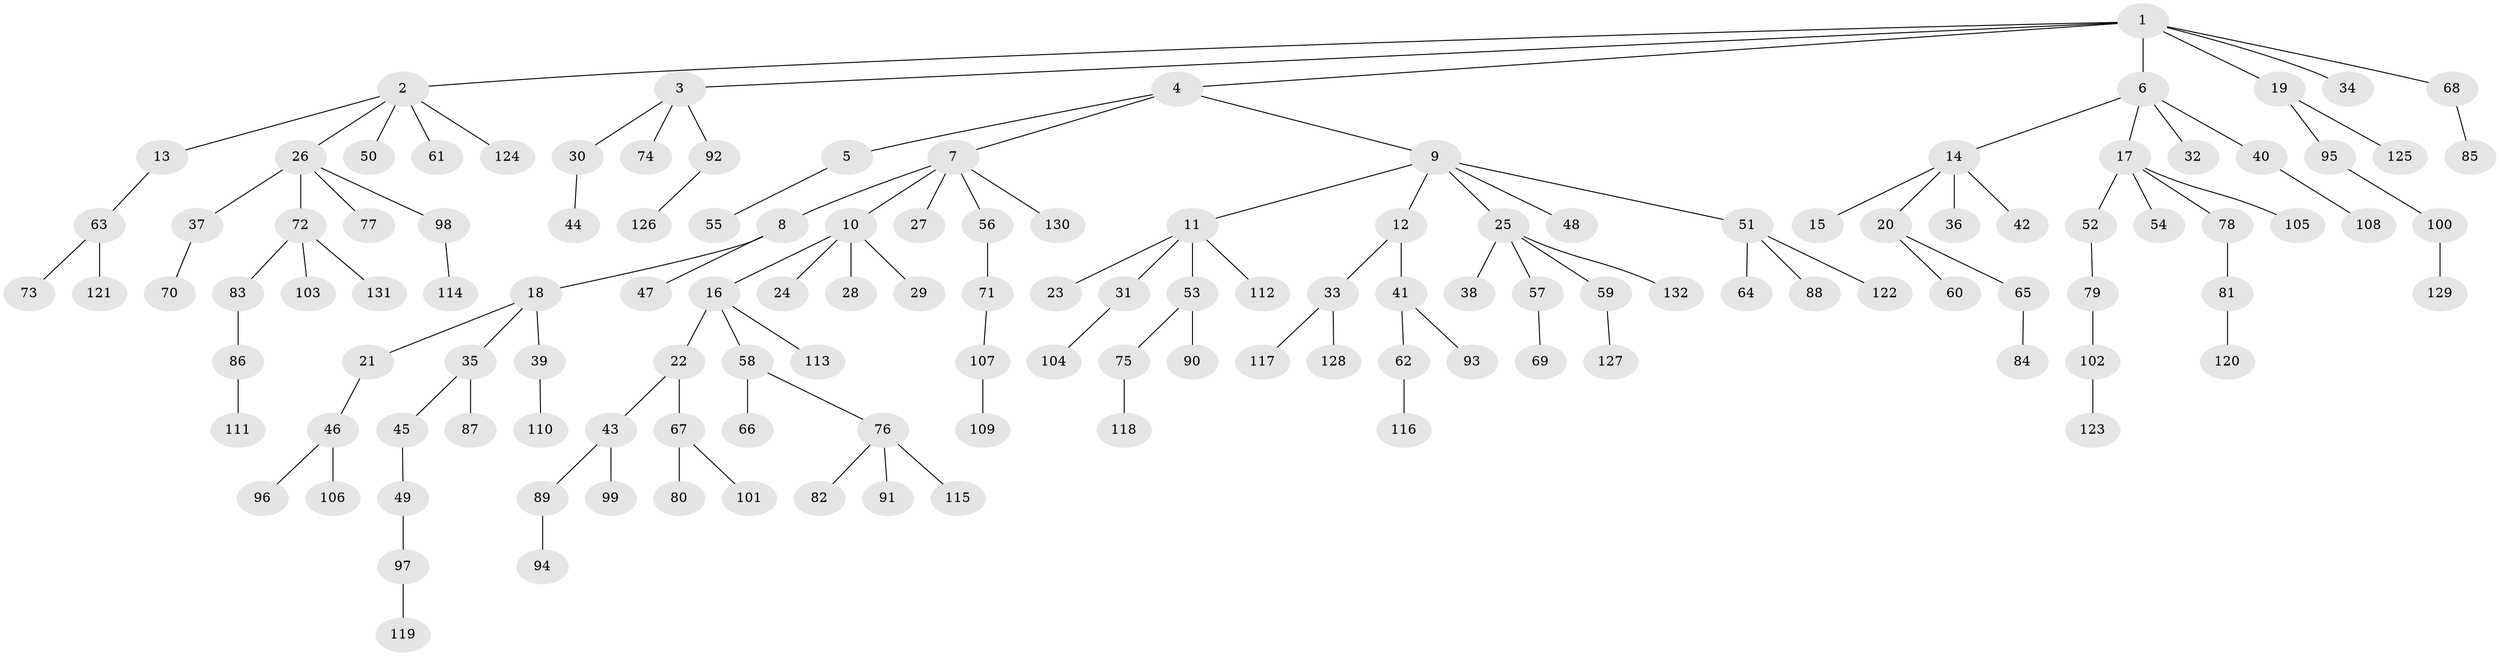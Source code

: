 // coarse degree distribution, {1: 0.5660377358490566, 3: 0.18867924528301888, 4: 0.07547169811320754, 5: 0.03773584905660377, 2: 0.11320754716981132, 6: 0.018867924528301886}
// Generated by graph-tools (version 1.1) at 2025/37/03/04/25 23:37:19]
// undirected, 132 vertices, 131 edges
graph export_dot {
  node [color=gray90,style=filled];
  1;
  2;
  3;
  4;
  5;
  6;
  7;
  8;
  9;
  10;
  11;
  12;
  13;
  14;
  15;
  16;
  17;
  18;
  19;
  20;
  21;
  22;
  23;
  24;
  25;
  26;
  27;
  28;
  29;
  30;
  31;
  32;
  33;
  34;
  35;
  36;
  37;
  38;
  39;
  40;
  41;
  42;
  43;
  44;
  45;
  46;
  47;
  48;
  49;
  50;
  51;
  52;
  53;
  54;
  55;
  56;
  57;
  58;
  59;
  60;
  61;
  62;
  63;
  64;
  65;
  66;
  67;
  68;
  69;
  70;
  71;
  72;
  73;
  74;
  75;
  76;
  77;
  78;
  79;
  80;
  81;
  82;
  83;
  84;
  85;
  86;
  87;
  88;
  89;
  90;
  91;
  92;
  93;
  94;
  95;
  96;
  97;
  98;
  99;
  100;
  101;
  102;
  103;
  104;
  105;
  106;
  107;
  108;
  109;
  110;
  111;
  112;
  113;
  114;
  115;
  116;
  117;
  118;
  119;
  120;
  121;
  122;
  123;
  124;
  125;
  126;
  127;
  128;
  129;
  130;
  131;
  132;
  1 -- 2;
  1 -- 3;
  1 -- 4;
  1 -- 6;
  1 -- 19;
  1 -- 34;
  1 -- 68;
  2 -- 13;
  2 -- 26;
  2 -- 50;
  2 -- 61;
  2 -- 124;
  3 -- 30;
  3 -- 74;
  3 -- 92;
  4 -- 5;
  4 -- 7;
  4 -- 9;
  5 -- 55;
  6 -- 14;
  6 -- 17;
  6 -- 32;
  6 -- 40;
  7 -- 8;
  7 -- 10;
  7 -- 27;
  7 -- 56;
  7 -- 130;
  8 -- 18;
  8 -- 47;
  9 -- 11;
  9 -- 12;
  9 -- 25;
  9 -- 48;
  9 -- 51;
  10 -- 16;
  10 -- 24;
  10 -- 28;
  10 -- 29;
  11 -- 23;
  11 -- 31;
  11 -- 53;
  11 -- 112;
  12 -- 33;
  12 -- 41;
  13 -- 63;
  14 -- 15;
  14 -- 20;
  14 -- 36;
  14 -- 42;
  16 -- 22;
  16 -- 58;
  16 -- 113;
  17 -- 52;
  17 -- 54;
  17 -- 78;
  17 -- 105;
  18 -- 21;
  18 -- 35;
  18 -- 39;
  19 -- 95;
  19 -- 125;
  20 -- 60;
  20 -- 65;
  21 -- 46;
  22 -- 43;
  22 -- 67;
  25 -- 38;
  25 -- 57;
  25 -- 59;
  25 -- 132;
  26 -- 37;
  26 -- 72;
  26 -- 77;
  26 -- 98;
  30 -- 44;
  31 -- 104;
  33 -- 117;
  33 -- 128;
  35 -- 45;
  35 -- 87;
  37 -- 70;
  39 -- 110;
  40 -- 108;
  41 -- 62;
  41 -- 93;
  43 -- 89;
  43 -- 99;
  45 -- 49;
  46 -- 96;
  46 -- 106;
  49 -- 97;
  51 -- 64;
  51 -- 88;
  51 -- 122;
  52 -- 79;
  53 -- 75;
  53 -- 90;
  56 -- 71;
  57 -- 69;
  58 -- 66;
  58 -- 76;
  59 -- 127;
  62 -- 116;
  63 -- 73;
  63 -- 121;
  65 -- 84;
  67 -- 80;
  67 -- 101;
  68 -- 85;
  71 -- 107;
  72 -- 83;
  72 -- 103;
  72 -- 131;
  75 -- 118;
  76 -- 82;
  76 -- 91;
  76 -- 115;
  78 -- 81;
  79 -- 102;
  81 -- 120;
  83 -- 86;
  86 -- 111;
  89 -- 94;
  92 -- 126;
  95 -- 100;
  97 -- 119;
  98 -- 114;
  100 -- 129;
  102 -- 123;
  107 -- 109;
}
